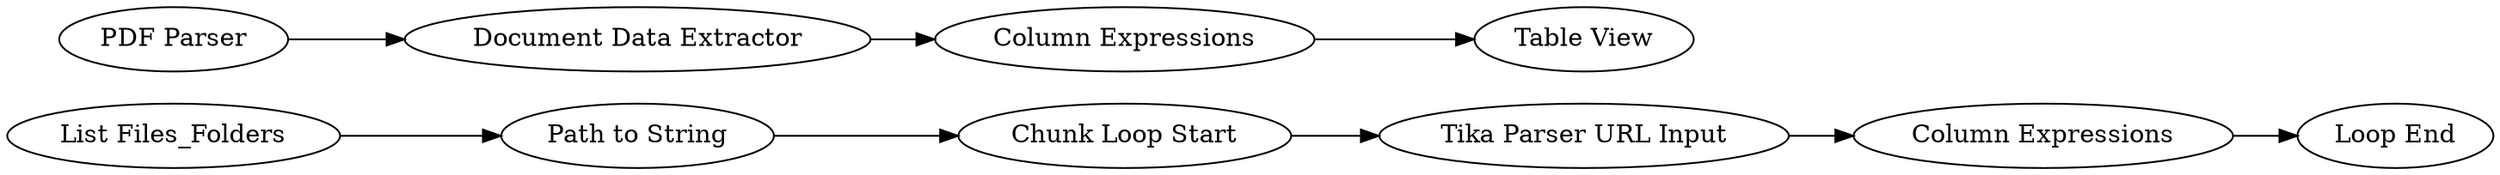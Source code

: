 digraph {
	"7561020310728392745_1295" [label="Column Expressions"]
	"7561020310728392745_1321" [label="Chunk Loop Start"]
	"7561020310728392745_1324" [label="Path to String"]
	"7561020310728392745_1323" [label="List Files_Folders"]
	"7561020310728392745_26" [label="PDF Parser"]
	"7561020310728392745_1320" [label="Tika Parser URL Input"]
	"7561020310728392745_1301" [label="Table View"]
	"7561020310728392745_1326" [label="Column Expressions"]
	"7561020310728392745_28" [label="Document Data Extractor"]
	"7561020310728392745_1325" [label="Loop End"]
	"7561020310728392745_28" -> "7561020310728392745_1326"
	"7561020310728392745_1320" -> "7561020310728392745_1295"
	"7561020310728392745_1295" -> "7561020310728392745_1325"
	"7561020310728392745_1326" -> "7561020310728392745_1301"
	"7561020310728392745_1323" -> "7561020310728392745_1324"
	"7561020310728392745_26" -> "7561020310728392745_28"
	"7561020310728392745_1321" -> "7561020310728392745_1320"
	"7561020310728392745_1324" -> "7561020310728392745_1321"
	rankdir=LR
}
